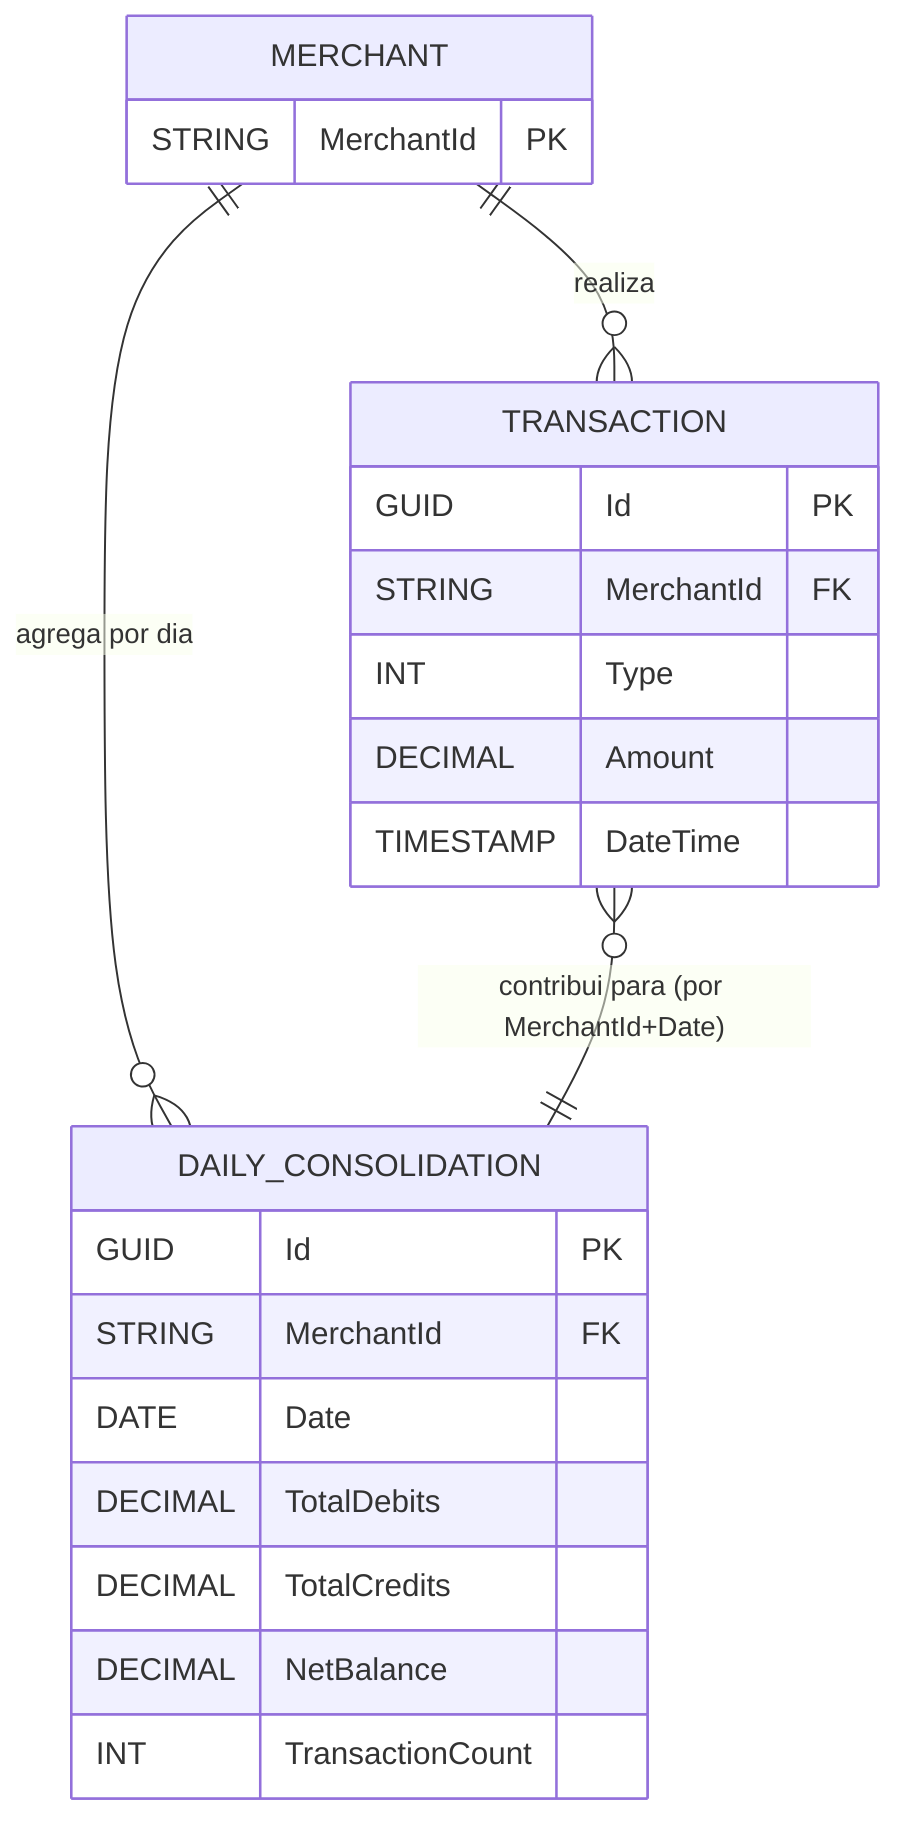 erDiagram
  MERCHANT ||--o{ TRANSACTION : "realiza"
  MERCHANT ||--o{ DAILY_CONSOLIDATION : "agrega por dia"
  TRANSACTION }o--|| DAILY_CONSOLIDATION : "contribui para (por MerchantId+Date)"

  MERCHANT {
    STRING MerchantId PK
  }

  TRANSACTION {
    GUID Id PK
    STRING MerchantId FK
    INT Type
    DECIMAL Amount
    TIMESTAMP DateTime
  }

  DAILY_CONSOLIDATION {
    GUID Id PK
    STRING MerchantId FK
    DATE Date
    DECIMAL TotalDebits
    DECIMAL TotalCredits
    DECIMAL NetBalance
    INT TransactionCount
  }

%% Nota: A consistência entre TRANSACTION e DAILY_CONSOLIDATION é eventual.
%% O consumidor atualiza a projeção por MerchantId+Date a partir de eventos RabbitMQ.